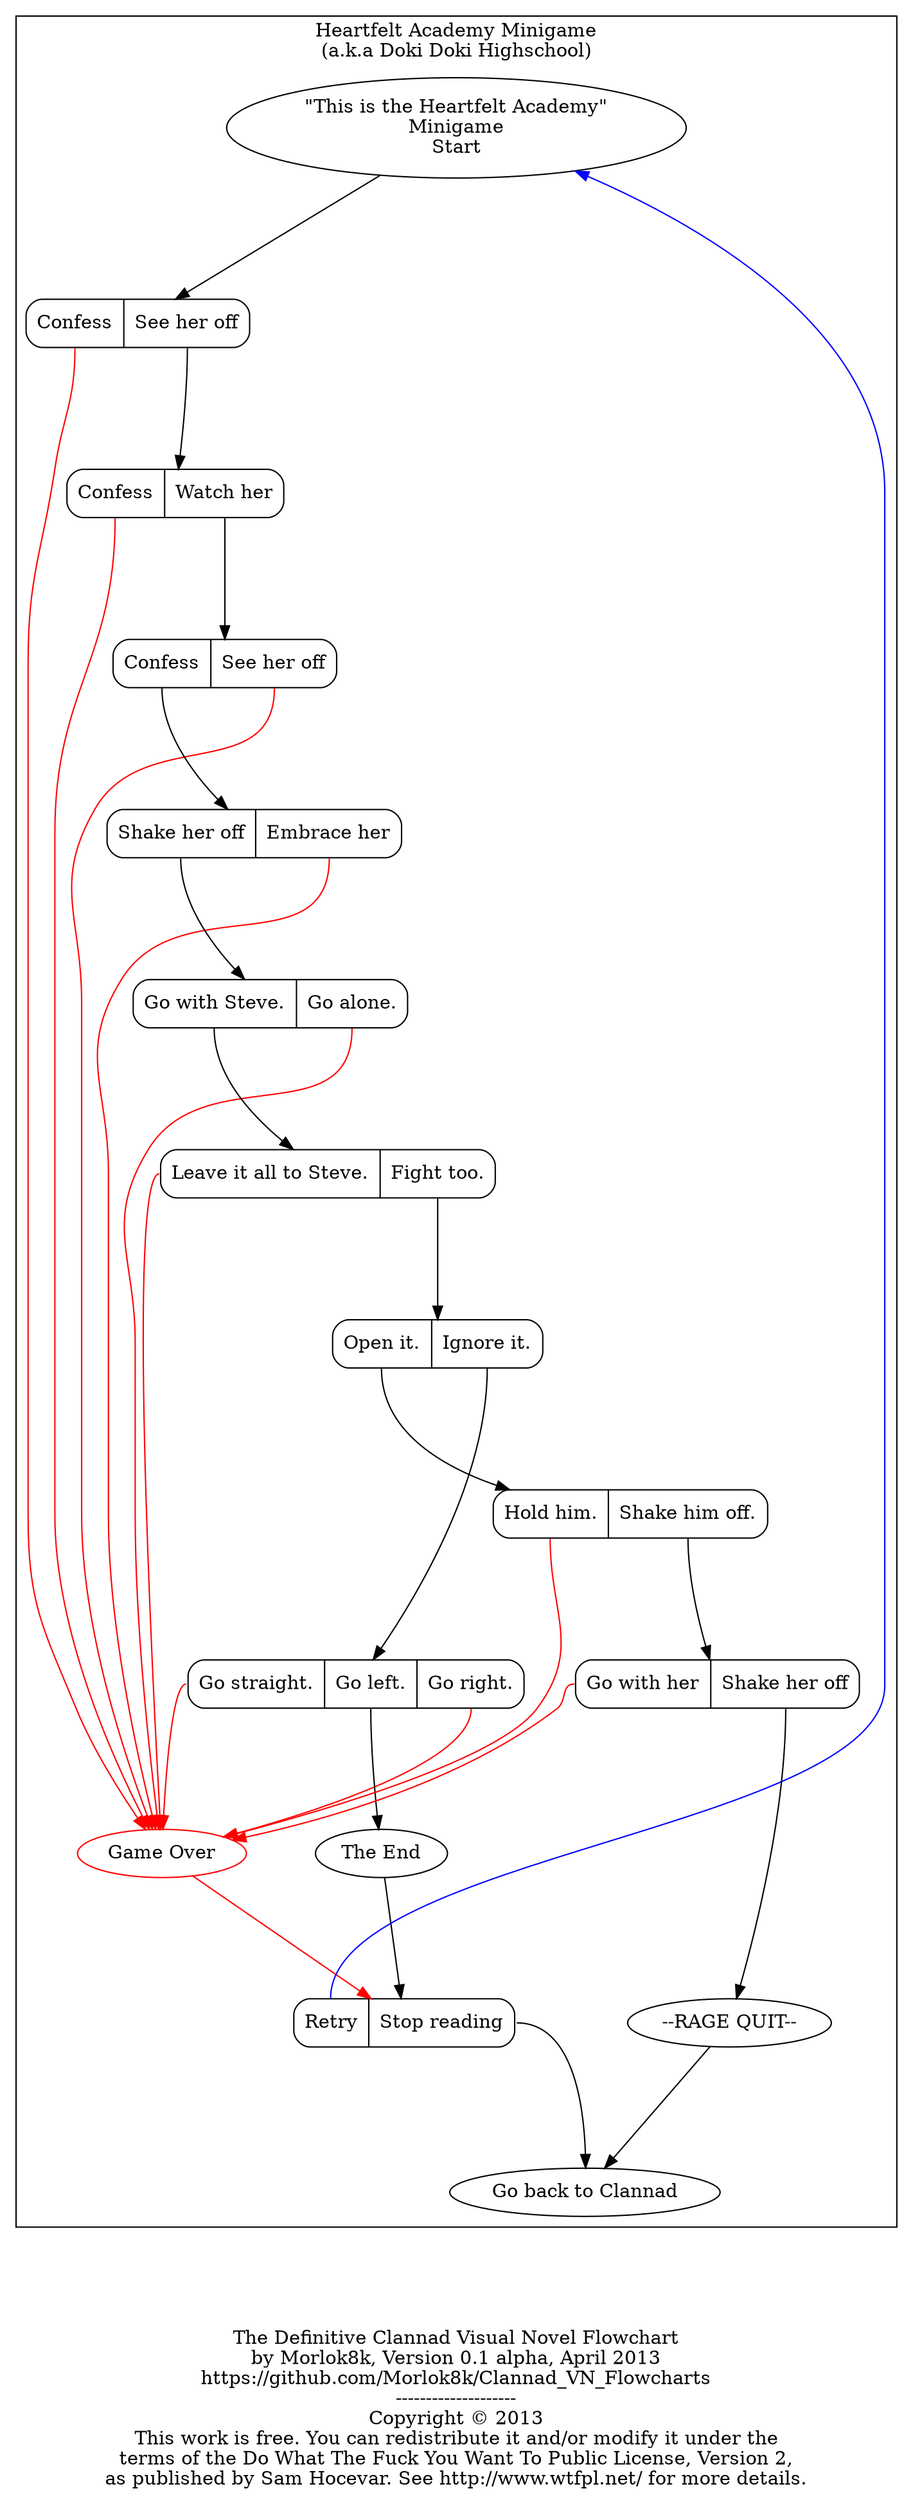 digraph Clannad {
/*
#######################################################################
#            DO WHAT THE FUCK YOU WANT TO PUBLIC LICENSE              #
#                    Version 2, December 2004                         #
#                                                                     #
# Copyright (C) 2004 Sam Hocevar <sam@hocevar.net>                    #
#                                                                     #
# Everyone is permitted to copy and distribute verbatim or modified   #
# copies of this license document, and changing it is allowed as long #
# as the name is changed.                                             #
#                                                                     #
#            DO WHAT THE FUCK YOU WANT TO PUBLIC LICENSE              #
#   TERMS AND CONDITIONS FOR COPYING, DISTRIBUTION AND MODIFICATION   #
#                                                                     #
#  0. You just DO WHAT THE FUCK YOU WANT TO.                          #
#                                                                     #
#######################################################################
*/

    // The Definitive Clannad Visual Novel Flowchart

    graph [ label = "\n\n\n\nThe Definitive Clannad Visual Novel Flowchart\nby Morlok8k, Version 0.1 alpha, April 2013\nhttps://github.com/Morlok8k/Clannad_VN_Flowcharts\n--------------------\nCopyright © 2013\nThis work is free. You can redistribute it and/or modify it under the\nterms of the Do What The Fuck You Want To Public License, Version 2,\nas published by Sam Hocevar. See http://www.wtfpl.net/ for more details." ];
   ranksep=1.25;

    //new translation:
    //"This is the Heartfelt Academy" (aka Doki Doki High School)



    subgraph cluster_Heartfelt_Academy{
        label = "Heartfelt Academy Minigame\n(a.k.a Doki Doki Highschool)";    //label for this cluster, else the "The Definitive Clannad Visual Novel" text will appear instead.
        
        Heartfelt_Academy_start [label = "\"This is the Heartfelt Academy\"\nMinigame\nStart"];
        HFA_game_over [label = "Game Over", color = red];    //Retry | Stop reading (Go to April 21 in clannad)
        HFA_the_end [label = "The End"];    //retry | stop reading
        HFA_finished [label = "--RAGE QUIT--"];    //Exit the game (--RAGE QUIT--)
        HFA_retry [shape = Mrecord, label = "<a1>Retry|<a2>Stop reading"];
        HFA_back2clannad [label = "Go back to Clannad"];


        HFA_q1 [shape = Mrecord, label = "<a1>Confess|<a2>See her off"];
        HFA_q2 [shape = Mrecord, label = "<a1>Confess|<a2>Watch her"];
        HFA_q3 [shape = Mrecord, label = "<a1>Confess|<a2>See her off"];
        HFA_q4 [shape = Mrecord, label = "<a1>Shake her off|<a2>Embrace her"];
        HFA_q5 [shape = Mrecord, label = "<a1>Go with Steve.|<a2>Go alone."];
        HFA_q6 [shape = Mrecord, label = "<a1>Leave it all to Steve.|<a2>Fight too."];
        HFA_q7 [shape = Mrecord, label = "<a1>Open it.|<a2>Ignore it."];
        HFA_q8 [shape = Mrecord, label = "<a1>Go straight.|<a2>Go left.|<a3>Go right."];
        HFA_q9 [shape = Mrecord, label = "<a1>Hold him.|<a2>Shake him off."];
        HFA_q10 [shape = Mrecord, label = "<a1>Go with her|<a2>Shake her off"];

        Heartfelt_Academy_start -> HFA_q1;
        HFA_q1:a2 -> HFA_q2;
        HFA_q2:a2 -> HFA_q3;
        HFA_q3:a1 -> HFA_q4;
        HFA_q4:a1 -> HFA_q5;
        HFA_q5:a1 -> HFA_q6;
        HFA_q6:a2 -> HFA_q7;
        HFA_q7:a2 -> HFA_q8;
        HFA_q7:a1 -> HFA_q9;
        HFA_q8:a2 -> HFA_the_end;
        HFA_q9:a2 -> HFA_q10;
        HFA_q10:a2 -> HFA_finished;
        HFA_finished -> HFA_back2clannad;

        HFA_q1:a1 -> HFA_game_over [color = red];
        HFA_q2:a1 -> HFA_game_over [color = red];
        HFA_q3:a2 -> HFA_game_over [color = red];
        HFA_q4:a2 -> HFA_game_over [color = red];
        HFA_q5:a2 -> HFA_game_over [color = red];
        HFA_q6:a1 -> HFA_game_over [color = red];
        HFA_q8:a1 -> HFA_game_over [color = red];
        HFA_q8:a3 -> HFA_game_over [color = red];
        HFA_q9:a1 -> HFA_game_over [color = red];
        HFA_q10:a1 -> HFA_game_over [color = red];

        HFA_game_over -> HFA_retry [color = red];
        HFA_the_end -> HFA_retry;
        HFA_retry:a1 -> Heartfelt_Academy_start [color = blue];
        HFA_retry:a2 -> HFA_back2clannad;
    }






}
